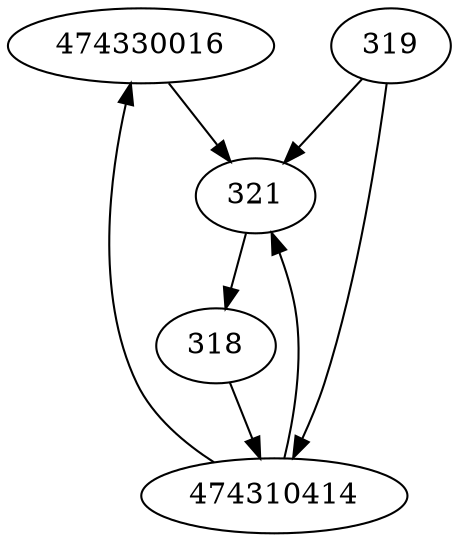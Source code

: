 strict digraph  {
474330016;
321;
474310414;
318;
319;
474330016 -> 321;
321 -> 318;
474310414 -> 321;
474310414 -> 474330016;
318 -> 474310414;
319 -> 321;
319 -> 474310414;
}
